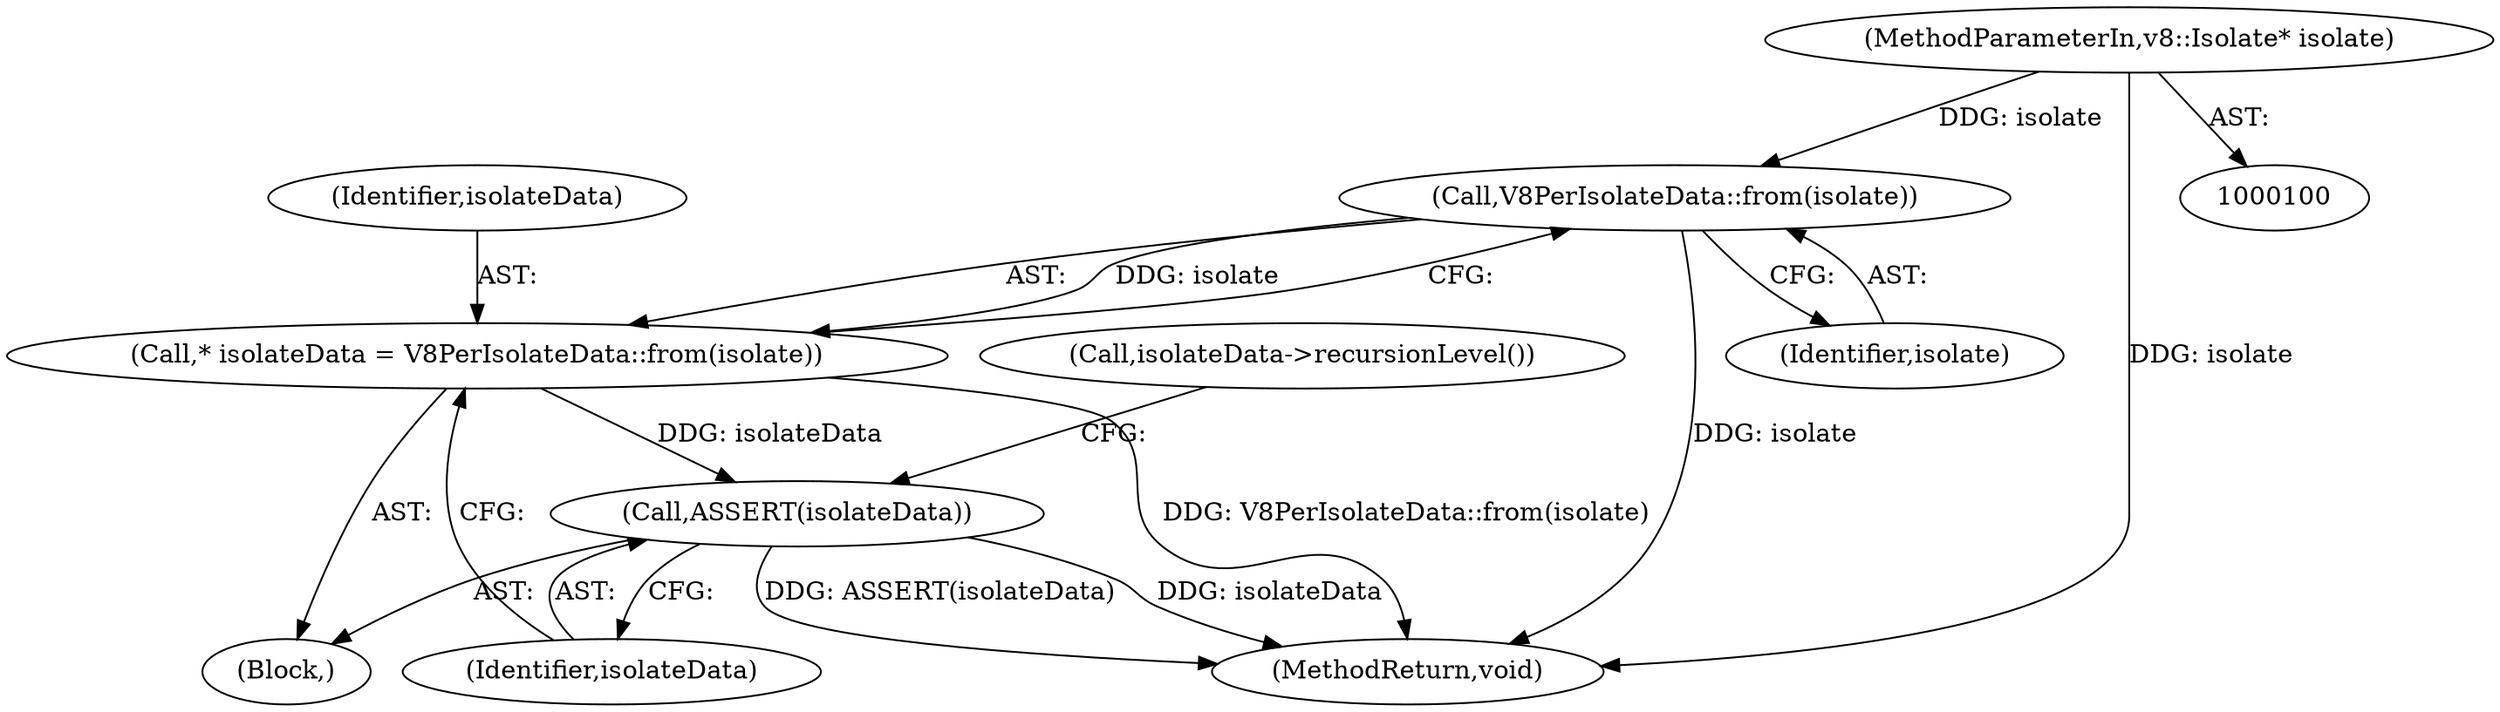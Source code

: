 digraph "0_Chrome_dff368031150a1033a1a3c913f8857679a0279be_1@pointer" {
"1000101" [label="(MethodParameterIn,v8::Isolate* isolate)"];
"1000106" [label="(Call,V8PerIsolateData::from(isolate))"];
"1000104" [label="(Call,* isolateData = V8PerIsolateData::from(isolate))"];
"1000108" [label="(Call,ASSERT(isolateData))"];
"1000107" [label="(Identifier,isolate)"];
"1000101" [label="(MethodParameterIn,v8::Isolate* isolate)"];
"1000104" [label="(Call,* isolateData = V8PerIsolateData::from(isolate))"];
"1000105" [label="(Identifier,isolateData)"];
"1000126" [label="(MethodReturn,void)"];
"1000102" [label="(Block,)"];
"1000108" [label="(Call,ASSERT(isolateData))"];
"1000109" [label="(Identifier,isolateData)"];
"1000106" [label="(Call,V8PerIsolateData::from(isolate))"];
"1000112" [label="(Call,isolateData->recursionLevel())"];
"1000101" -> "1000100"  [label="AST: "];
"1000101" -> "1000126"  [label="DDG: isolate"];
"1000101" -> "1000106"  [label="DDG: isolate"];
"1000106" -> "1000104"  [label="AST: "];
"1000106" -> "1000107"  [label="CFG: "];
"1000107" -> "1000106"  [label="AST: "];
"1000104" -> "1000106"  [label="CFG: "];
"1000106" -> "1000126"  [label="DDG: isolate"];
"1000106" -> "1000104"  [label="DDG: isolate"];
"1000104" -> "1000102"  [label="AST: "];
"1000105" -> "1000104"  [label="AST: "];
"1000109" -> "1000104"  [label="CFG: "];
"1000104" -> "1000126"  [label="DDG: V8PerIsolateData::from(isolate)"];
"1000104" -> "1000108"  [label="DDG: isolateData"];
"1000108" -> "1000102"  [label="AST: "];
"1000108" -> "1000109"  [label="CFG: "];
"1000109" -> "1000108"  [label="AST: "];
"1000112" -> "1000108"  [label="CFG: "];
"1000108" -> "1000126"  [label="DDG: ASSERT(isolateData)"];
"1000108" -> "1000126"  [label="DDG: isolateData"];
}
